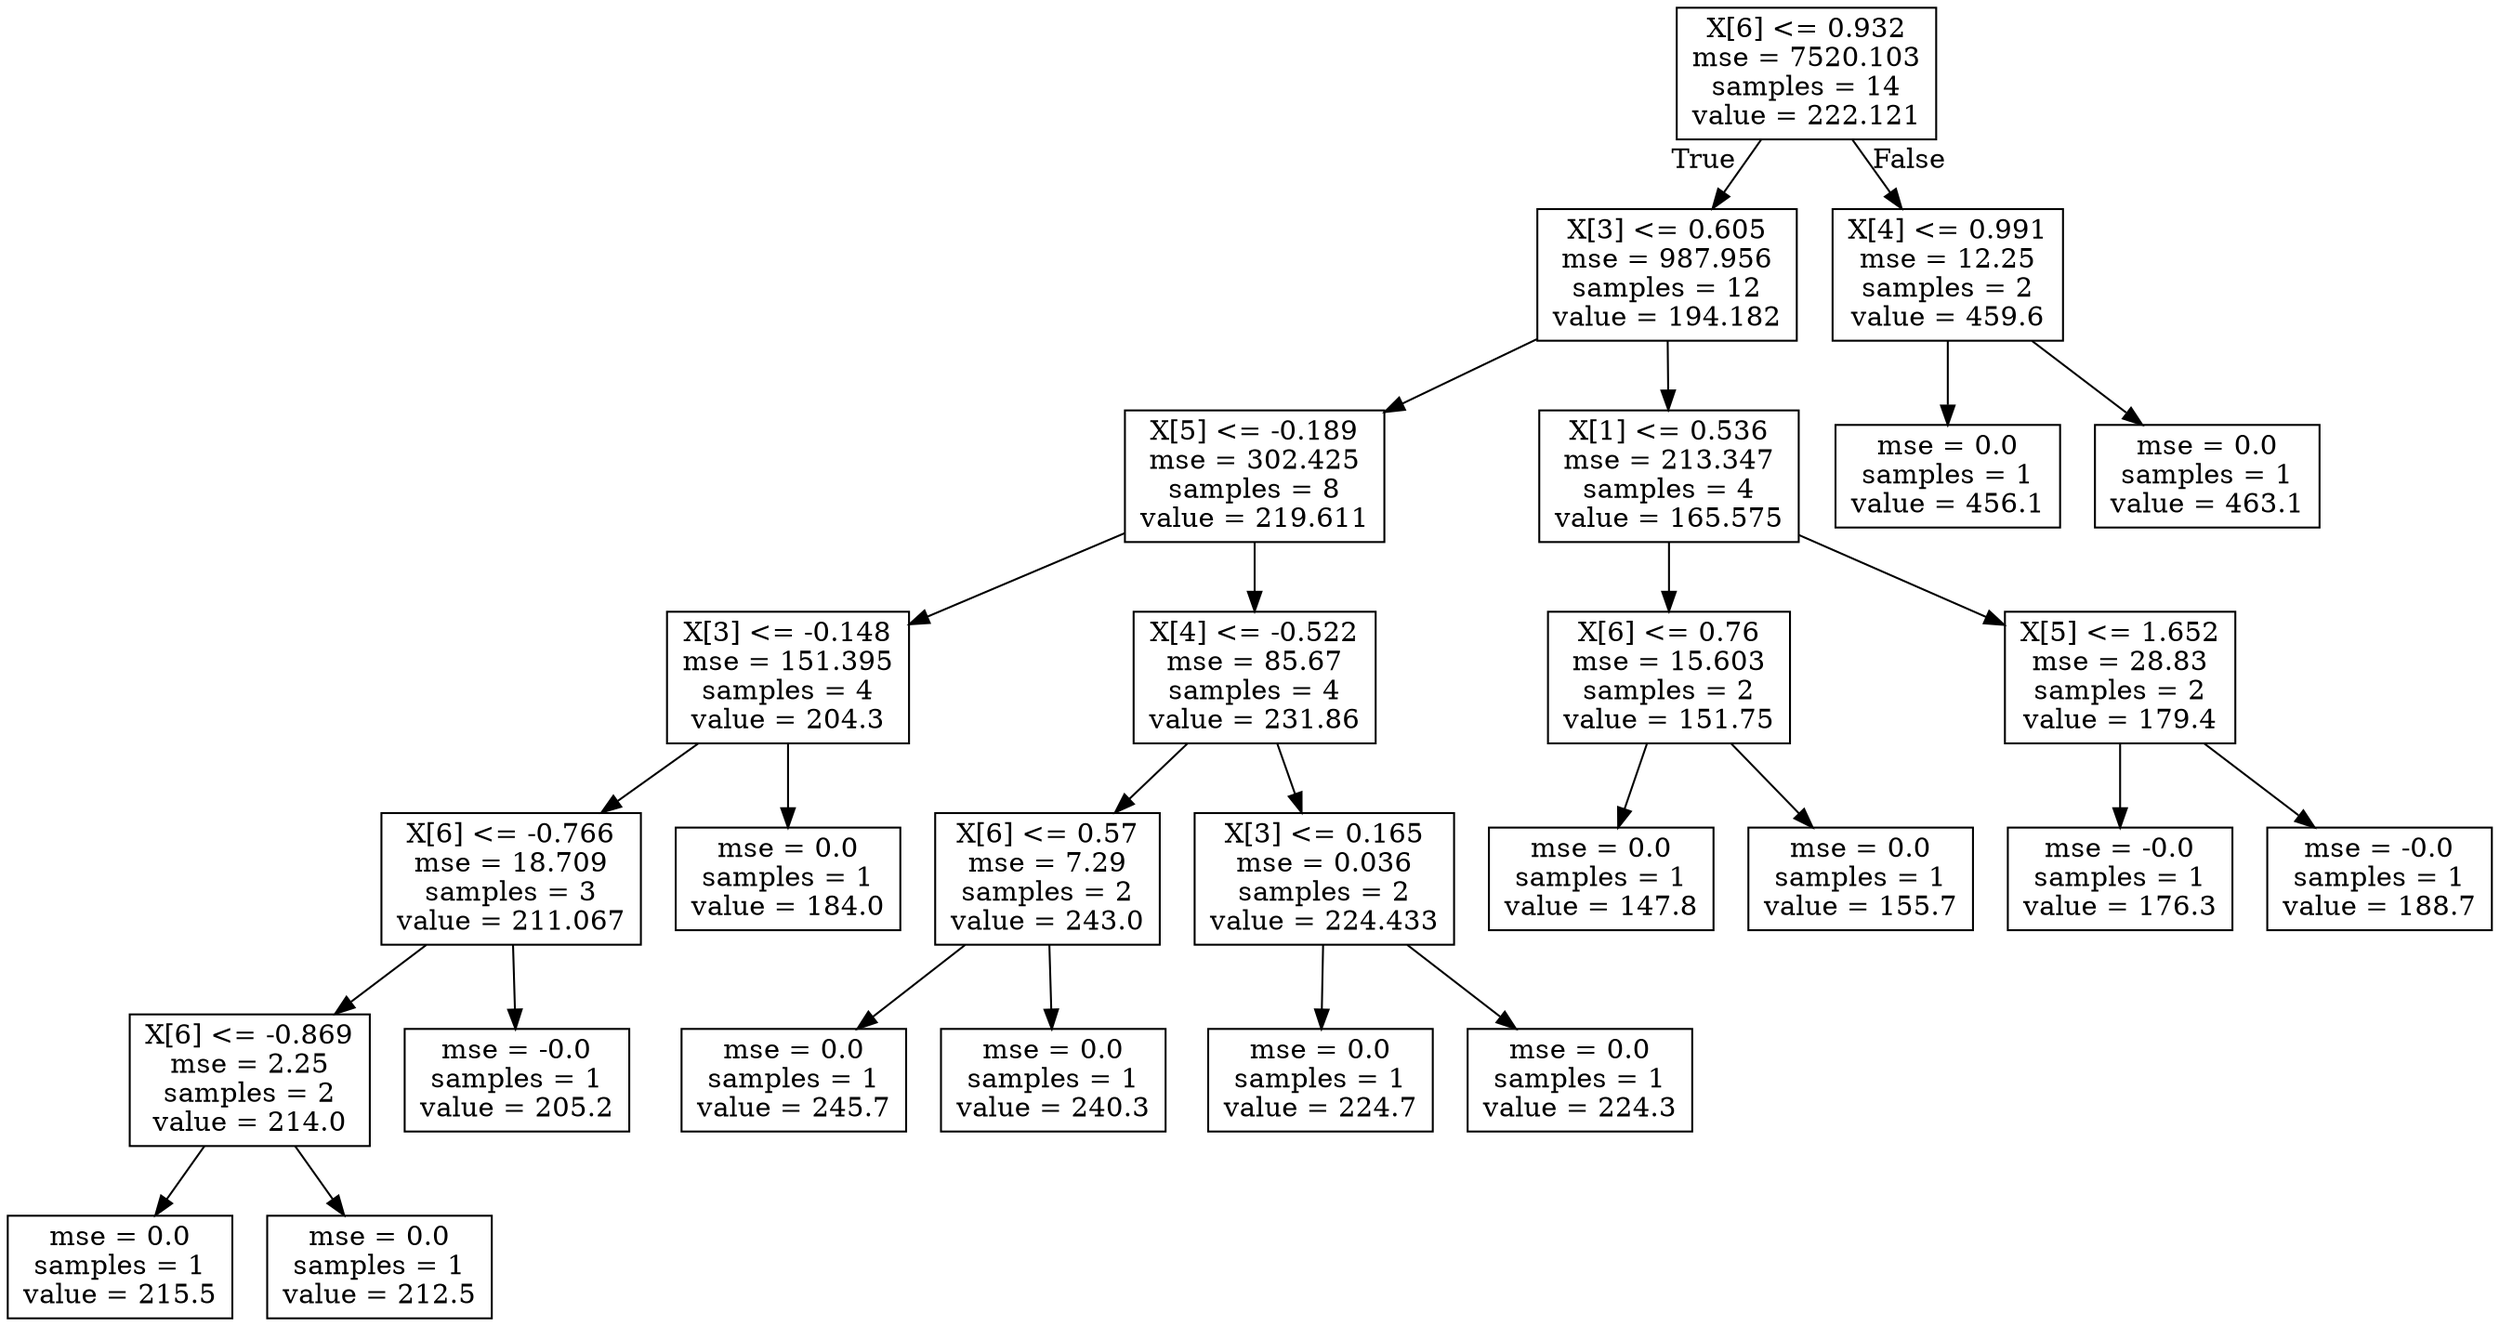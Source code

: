 digraph Tree {
node [shape=box] ;
0 [label="X[6] <= 0.932\nmse = 7520.103\nsamples = 14\nvalue = 222.121"] ;
1 [label="X[3] <= 0.605\nmse = 987.956\nsamples = 12\nvalue = 194.182"] ;
0 -> 1 [labeldistance=2.5, labelangle=45, headlabel="True"] ;
2 [label="X[5] <= -0.189\nmse = 302.425\nsamples = 8\nvalue = 219.611"] ;
1 -> 2 ;
3 [label="X[3] <= -0.148\nmse = 151.395\nsamples = 4\nvalue = 204.3"] ;
2 -> 3 ;
4 [label="X[6] <= -0.766\nmse = 18.709\nsamples = 3\nvalue = 211.067"] ;
3 -> 4 ;
5 [label="X[6] <= -0.869\nmse = 2.25\nsamples = 2\nvalue = 214.0"] ;
4 -> 5 ;
6 [label="mse = 0.0\nsamples = 1\nvalue = 215.5"] ;
5 -> 6 ;
7 [label="mse = 0.0\nsamples = 1\nvalue = 212.5"] ;
5 -> 7 ;
8 [label="mse = -0.0\nsamples = 1\nvalue = 205.2"] ;
4 -> 8 ;
9 [label="mse = 0.0\nsamples = 1\nvalue = 184.0"] ;
3 -> 9 ;
10 [label="X[4] <= -0.522\nmse = 85.67\nsamples = 4\nvalue = 231.86"] ;
2 -> 10 ;
11 [label="X[6] <= 0.57\nmse = 7.29\nsamples = 2\nvalue = 243.0"] ;
10 -> 11 ;
12 [label="mse = 0.0\nsamples = 1\nvalue = 245.7"] ;
11 -> 12 ;
13 [label="mse = 0.0\nsamples = 1\nvalue = 240.3"] ;
11 -> 13 ;
14 [label="X[3] <= 0.165\nmse = 0.036\nsamples = 2\nvalue = 224.433"] ;
10 -> 14 ;
15 [label="mse = 0.0\nsamples = 1\nvalue = 224.7"] ;
14 -> 15 ;
16 [label="mse = 0.0\nsamples = 1\nvalue = 224.3"] ;
14 -> 16 ;
17 [label="X[1] <= 0.536\nmse = 213.347\nsamples = 4\nvalue = 165.575"] ;
1 -> 17 ;
18 [label="X[6] <= 0.76\nmse = 15.603\nsamples = 2\nvalue = 151.75"] ;
17 -> 18 ;
19 [label="mse = 0.0\nsamples = 1\nvalue = 147.8"] ;
18 -> 19 ;
20 [label="mse = 0.0\nsamples = 1\nvalue = 155.7"] ;
18 -> 20 ;
21 [label="X[5] <= 1.652\nmse = 28.83\nsamples = 2\nvalue = 179.4"] ;
17 -> 21 ;
22 [label="mse = -0.0\nsamples = 1\nvalue = 176.3"] ;
21 -> 22 ;
23 [label="mse = -0.0\nsamples = 1\nvalue = 188.7"] ;
21 -> 23 ;
24 [label="X[4] <= 0.991\nmse = 12.25\nsamples = 2\nvalue = 459.6"] ;
0 -> 24 [labeldistance=2.5, labelangle=-45, headlabel="False"] ;
25 [label="mse = 0.0\nsamples = 1\nvalue = 456.1"] ;
24 -> 25 ;
26 [label="mse = 0.0\nsamples = 1\nvalue = 463.1"] ;
24 -> 26 ;
}